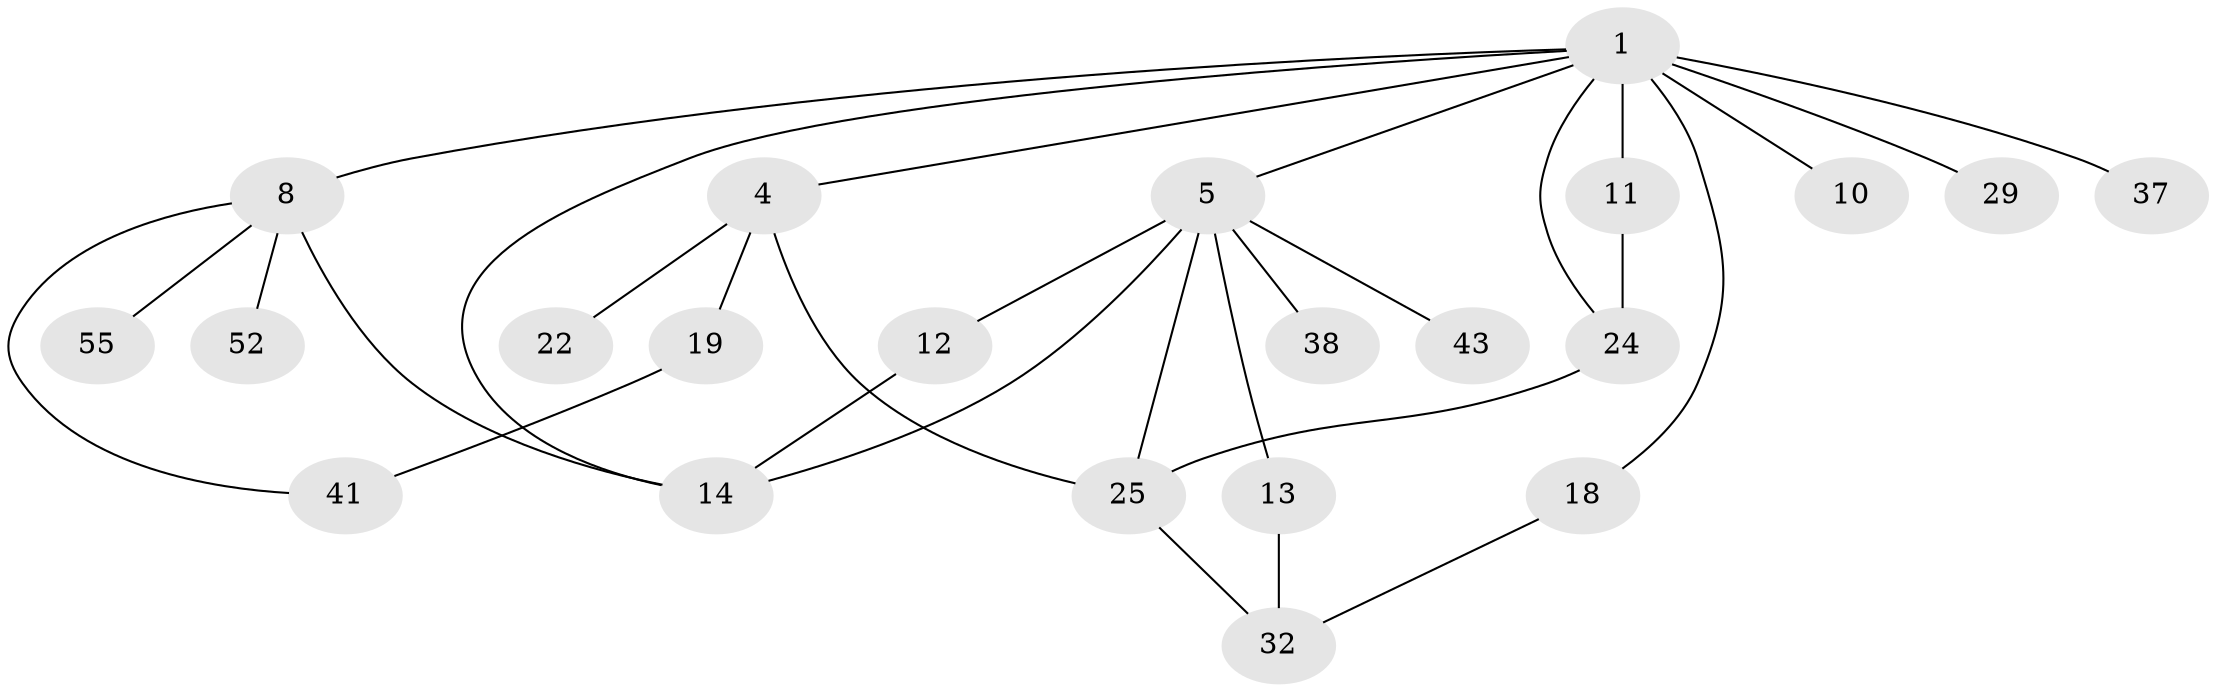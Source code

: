 // original degree distribution, {3: 0.19298245614035087, 11: 0.017543859649122806, 5: 0.03508771929824561, 4: 0.07017543859649122, 6: 0.03508771929824561, 1: 0.3508771929824561, 2: 0.2982456140350877}
// Generated by graph-tools (version 1.1) at 2025/17/03/04/25 18:17:07]
// undirected, 22 vertices, 30 edges
graph export_dot {
graph [start="1"]
  node [color=gray90,style=filled];
  1 [super="+3+45+2"];
  4 [super="+7+9"];
  5 [super="+6+42+50+53"];
  8 [super="+35+16"];
  10;
  11 [super="+21+20"];
  12 [super="+23"];
  13 [super="+54+30"];
  14 [super="+28+15"];
  18 [super="+39"];
  19;
  22;
  24;
  25 [super="+40+44"];
  29;
  32 [super="+51"];
  37 [super="+46"];
  38;
  41;
  43;
  52;
  55;
  1 -- 18;
  1 -- 11 [weight=2];
  1 -- 4;
  1 -- 5;
  1 -- 37;
  1 -- 8 [weight=2];
  1 -- 10;
  1 -- 14;
  1 -- 24;
  1 -- 29 [weight=2];
  4 -- 25;
  4 -- 19;
  4 -- 22;
  5 -- 13;
  5 -- 38;
  5 -- 25;
  5 -- 43;
  5 -- 12;
  5 -- 14;
  8 -- 14;
  8 -- 52;
  8 -- 55;
  8 -- 41;
  11 -- 24;
  12 -- 14;
  13 -- 32;
  18 -- 32;
  19 -- 41;
  24 -- 25;
  25 -- 32;
}
